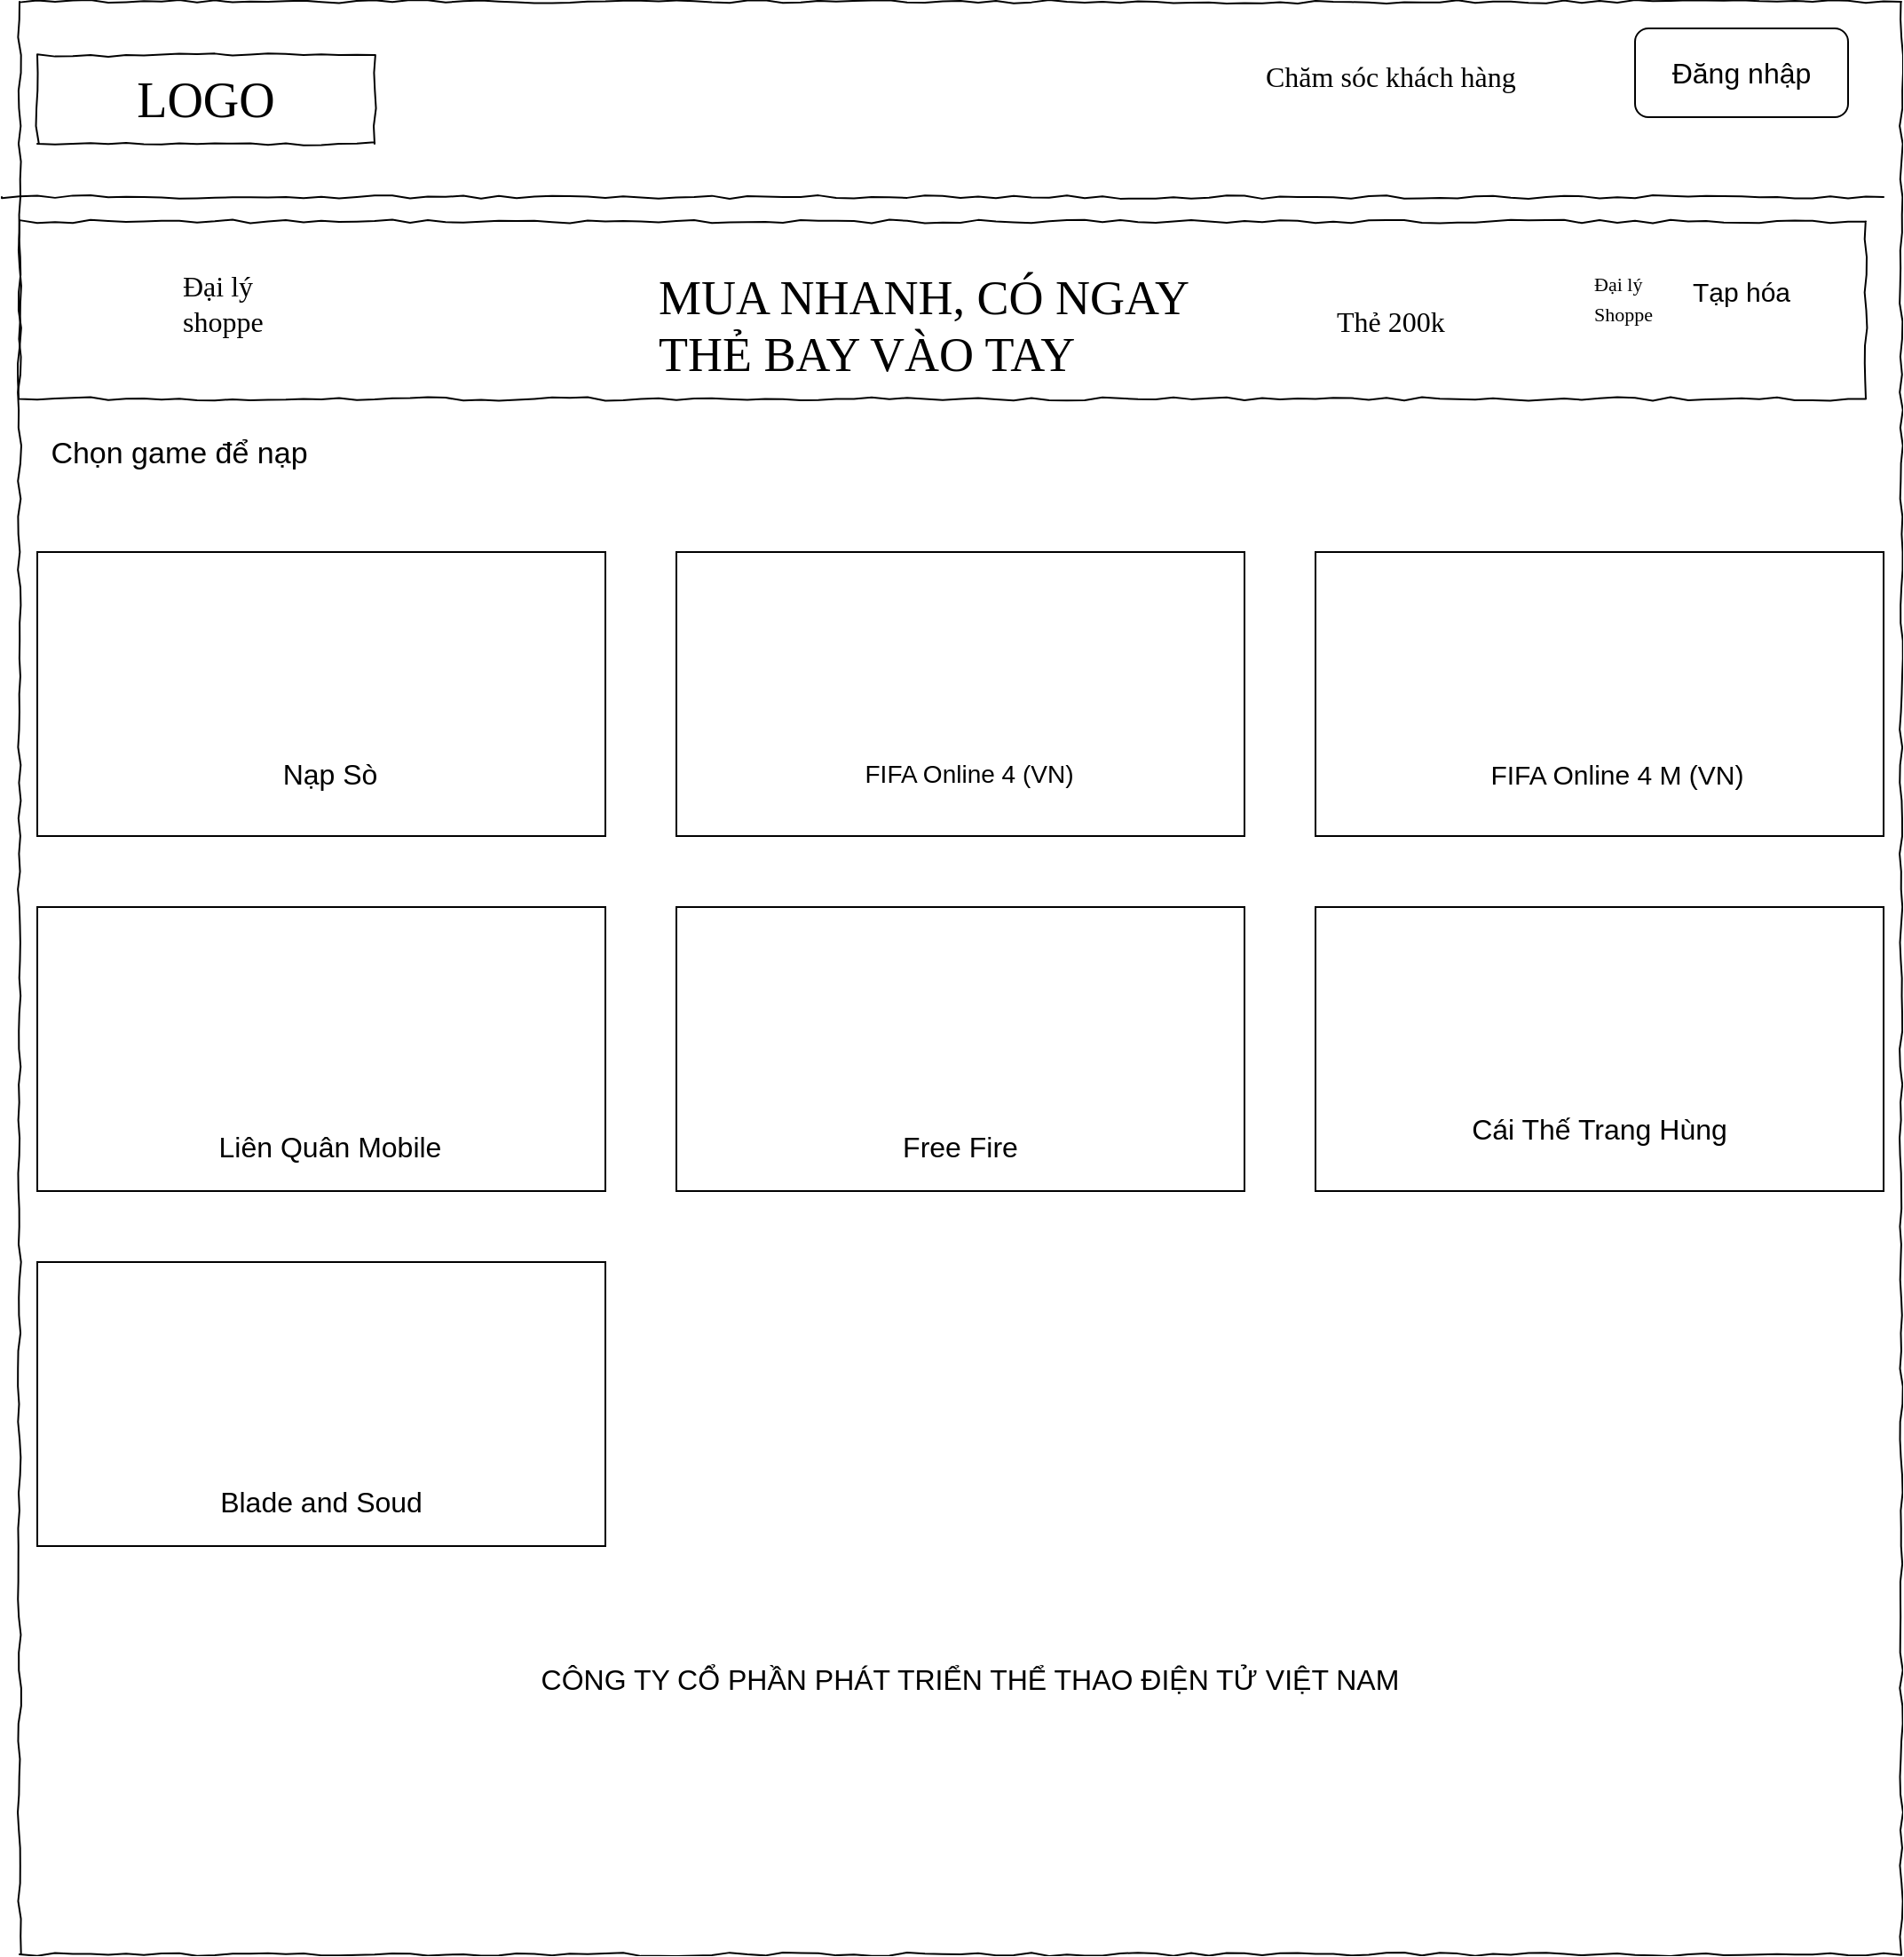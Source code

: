 <mxfile version="21.0.6" type="device"><diagram name="Page-1" id="03018318-947c-dd8e-b7a3-06fadd420f32"><mxGraphModel dx="1323" dy="735" grid="1" gridSize="10" guides="1" tooltips="1" connect="1" arrows="1" fold="1" page="1" pageScale="1" pageWidth="1100" pageHeight="850" background="#ffffff" math="0" shadow="0"><root><mxCell id="0"/><mxCell id="1" parent="0"/><mxCell id="677b7b8949515195-1" value="" style="whiteSpace=wrap;html=1;rounded=0;shadow=0;labelBackgroundColor=none;strokeColor=#000000;strokeWidth=1;fillColor=none;fontFamily=Verdana;fontSize=12;fontColor=#000000;align=center;comic=1;" parent="1" vertex="1"><mxGeometry x="30" y="10" width="1060" height="1100" as="geometry"/></mxCell><mxCell id="677b7b8949515195-2" value="LOGO" style="whiteSpace=wrap;html=1;rounded=0;shadow=0;labelBackgroundColor=none;strokeWidth=1;fontFamily=Verdana;fontSize=28;align=center;comic=1;" parent="1" vertex="1"><mxGeometry x="40" y="40" width="190" height="50" as="geometry"/></mxCell><mxCell id="677b7b8949515195-4" value="&lt;font style=&quot;font-size: 16px;&quot;&gt;Chăm sóc khách hàng&lt;/font&gt;" style="text;html=1;points=[];align=left;verticalAlign=top;spacingTop=-4;fontSize=14;fontFamily=Verdana" parent="1" vertex="1"><mxGeometry x="730" y="40" width="190" height="40" as="geometry"/></mxCell><mxCell id="677b7b8949515195-5" value="&lt;font style=&quot;font-size: 16px;&quot;&gt;Đăng nhập&lt;/font&gt;" style="text;html=1;points=[];align=left;verticalAlign=top;spacingTop=-4;fontSize=14;fontFamily=Verdana" parent="1" vertex="1"><mxGeometry x="950" y="40" width="100" height="20" as="geometry"/></mxCell><mxCell id="677b7b8949515195-9" value="" style="line;strokeWidth=1;html=1;rounded=0;shadow=0;labelBackgroundColor=none;fillColor=none;fontFamily=Verdana;fontSize=14;fontColor=#000000;align=center;comic=1;" parent="1" vertex="1"><mxGeometry x="20" y="90" width="1060" height="60" as="geometry"/></mxCell><mxCell id="677b7b8949515195-10" value="" style="whiteSpace=wrap;html=1;rounded=0;shadow=0;labelBackgroundColor=none;strokeWidth=1;fillColor=none;fontFamily=Verdana;fontSize=12;align=center;comic=1;" parent="1" vertex="1"><mxGeometry x="30" y="133.75" width="1040" height="100" as="geometry"/></mxCell><mxCell id="677b7b8949515195-11" value="&lt;font style=&quot;font-size: 16px;&quot;&gt;Đại lý&amp;nbsp;&lt;br&gt;shoppe&lt;/font&gt;" style="text;html=1;points=[];align=left;verticalAlign=top;spacingTop=-4;fontSize=14;fontFamily=Verdana" parent="1" vertex="1"><mxGeometry x="120" y="157.5" width="80" height="52.5" as="geometry"/></mxCell><mxCell id="677b7b8949515195-12" value="&lt;font style=&quot;font-size: 27px;&quot;&gt;MUA NHANH, CÓ NGAY&amp;nbsp;&lt;br&gt;THẺ BAY VÀO TAY&lt;/font&gt;" style="text;html=1;points=[];align=left;verticalAlign=top;spacingTop=-4;fontSize=14;fontFamily=Verdana" parent="1" vertex="1"><mxGeometry x="388" y="157.5" width="325" height="60" as="geometry"/></mxCell><mxCell id="677b7b8949515195-13" value="&lt;font style=&quot;font-size: 16px;&quot;&gt;Thẻ 200k&lt;/font&gt;" style="text;html=1;points=[];align=left;verticalAlign=top;spacingTop=-4;fontSize=14;fontFamily=Verdana" parent="1" vertex="1"><mxGeometry x="770" y="177.5" width="100" height="22.5" as="geometry"/></mxCell><mxCell id="677b7b8949515195-14" value="&lt;font style=&quot;font-size: 11px;&quot;&gt;Đại lý&amp;nbsp;&lt;br&gt;Shoppe&lt;/font&gt;" style="text;html=1;points=[];align=left;verticalAlign=top;spacingTop=-4;fontSize=14;fontFamily=Verdana" parent="1" vertex="1"><mxGeometry x="915" y="157.5" width="60" height="40" as="geometry"/></mxCell><mxCell id="fryOH_70StkKlUrVEN_K-2" value="&lt;font style=&quot;font-size: 16px;&quot;&gt;Đăng nhập&lt;/font&gt;" style="rounded=1;whiteSpace=wrap;html=1;" vertex="1" parent="1"><mxGeometry x="940" y="25" width="120" height="50" as="geometry"/></mxCell><mxCell id="fryOH_70StkKlUrVEN_K-4" value="&lt;font style=&quot;font-size: 15px;&quot;&gt;Tạp hóa&lt;/font&gt;" style="text;strokeColor=none;align=center;fillColor=none;html=1;verticalAlign=middle;whiteSpace=wrap;rounded=0;" vertex="1" parent="1"><mxGeometry x="960" y="157.5" width="80" height="30" as="geometry"/></mxCell><mxCell id="fryOH_70StkKlUrVEN_K-5" value="&lt;font style=&quot;font-size: 17px;&quot;&gt;Chọn game để nạp&lt;/font&gt;" style="text;strokeColor=none;align=center;fillColor=none;html=1;verticalAlign=middle;whiteSpace=wrap;rounded=0;" vertex="1" parent="1"><mxGeometry x="30" y="250" width="180" height="30" as="geometry"/></mxCell><mxCell id="fryOH_70StkKlUrVEN_K-6" value="&lt;table&gt;&lt;tbody&gt;&lt;tr&gt;&lt;td&gt;&lt;br&gt;&lt;/td&gt;&lt;td&gt;&lt;br&gt;&lt;/td&gt;&lt;td&gt;&lt;br&gt;&lt;/td&gt;&lt;/tr&gt;&lt;tr&gt;&lt;td&gt;&lt;br&gt;&lt;/td&gt;&lt;td&gt;&lt;br&gt;&lt;/td&gt;&lt;td&gt;&lt;br&gt;&lt;/td&gt;&lt;/tr&gt;&lt;tr&gt;&lt;td&gt;&lt;br&gt;&lt;/td&gt;&lt;td&gt;&lt;br&gt;&lt;/td&gt;&lt;td&gt;&lt;br&gt;&lt;/td&gt;&lt;/tr&gt;&lt;/tbody&gt;&lt;/table&gt;" style="text;strokeColor=none;align=center;fillColor=none;html=1;verticalAlign=middle;whiteSpace=wrap;rounded=0;" vertex="1" parent="1"><mxGeometry x="420" y="310" width="60" height="30" as="geometry"/></mxCell><mxCell id="fryOH_70StkKlUrVEN_K-7" value="" style="rounded=0;whiteSpace=wrap;html=1;" vertex="1" parent="1"><mxGeometry x="40" y="320" width="320" height="160" as="geometry"/></mxCell><mxCell id="fryOH_70StkKlUrVEN_K-8" value="" style="rounded=0;whiteSpace=wrap;html=1;" vertex="1" parent="1"><mxGeometry x="400" y="320" width="320" height="160" as="geometry"/></mxCell><mxCell id="fryOH_70StkKlUrVEN_K-9" value="" style="rounded=0;whiteSpace=wrap;html=1;" vertex="1" parent="1"><mxGeometry x="760" y="320" width="320" height="160" as="geometry"/></mxCell><mxCell id="fryOH_70StkKlUrVEN_K-10" value="" style="rounded=0;whiteSpace=wrap;html=1;" vertex="1" parent="1"><mxGeometry x="40" y="520" width="320" height="160" as="geometry"/></mxCell><mxCell id="fryOH_70StkKlUrVEN_K-11" value="" style="rounded=0;whiteSpace=wrap;html=1;" vertex="1" parent="1"><mxGeometry x="400" y="520" width="320" height="160" as="geometry"/></mxCell><mxCell id="fryOH_70StkKlUrVEN_K-12" value="" style="rounded=0;whiteSpace=wrap;html=1;" vertex="1" parent="1"><mxGeometry x="760" y="520" width="320" height="160" as="geometry"/></mxCell><mxCell id="fryOH_70StkKlUrVEN_K-13" value="" style="rounded=0;whiteSpace=wrap;html=1;" vertex="1" parent="1"><mxGeometry x="40" y="720" width="320" height="160" as="geometry"/></mxCell><mxCell id="fryOH_70StkKlUrVEN_K-14" value="&lt;font style=&quot;font-size: 16px;&quot;&gt;Nạp Sò&lt;/font&gt;" style="text;strokeColor=none;align=center;fillColor=none;html=1;verticalAlign=middle;whiteSpace=wrap;rounded=0;" vertex="1" parent="1"><mxGeometry x="170" y="430" width="70" height="30" as="geometry"/></mxCell><mxCell id="fryOH_70StkKlUrVEN_K-15" value="&lt;font style=&quot;font-size: 14px;&quot;&gt;FIFA Online 4 (VN)&lt;/font&gt;" style="text;strokeColor=none;align=center;fillColor=none;html=1;verticalAlign=middle;whiteSpace=wrap;rounded=0;" vertex="1" parent="1"><mxGeometry x="500" y="430" width="130" height="30" as="geometry"/></mxCell><mxCell id="fryOH_70StkKlUrVEN_K-16" value="&lt;font style=&quot;font-size: 15px;&quot;&gt;FIFA Online 4 M (VN)&lt;/font&gt;" style="text;strokeColor=none;align=center;fillColor=none;html=1;verticalAlign=middle;whiteSpace=wrap;rounded=0;" vertex="1" parent="1"><mxGeometry x="850" y="430" width="160" height="30" as="geometry"/></mxCell><mxCell id="fryOH_70StkKlUrVEN_K-17" value="&lt;font style=&quot;font-size: 16px;&quot;&gt;Liên Quân Mobile&lt;/font&gt;" style="text;strokeColor=none;align=center;fillColor=none;html=1;verticalAlign=middle;whiteSpace=wrap;rounded=0;" vertex="1" parent="1"><mxGeometry x="130" y="640" width="150" height="30" as="geometry"/></mxCell><mxCell id="fryOH_70StkKlUrVEN_K-18" value="&lt;font style=&quot;font-size: 16px;&quot;&gt;Free Fire&lt;/font&gt;" style="text;strokeColor=none;align=center;fillColor=none;html=1;verticalAlign=middle;whiteSpace=wrap;rounded=0;" vertex="1" parent="1"><mxGeometry x="495" y="640" width="130" height="30" as="geometry"/></mxCell><mxCell id="fryOH_70StkKlUrVEN_K-19" value="&lt;font style=&quot;font-size: 16px;&quot;&gt;Cái Thế Trang Hùng&lt;/font&gt;" style="text;strokeColor=none;align=center;fillColor=none;html=1;verticalAlign=middle;whiteSpace=wrap;rounded=0;" vertex="1" parent="1"><mxGeometry x="835" y="630" width="170" height="30" as="geometry"/></mxCell><mxCell id="fryOH_70StkKlUrVEN_K-20" value="&lt;font style=&quot;font-size: 16px;&quot;&gt;Blade and Soud&lt;/font&gt;" style="text;strokeColor=none;align=center;fillColor=none;html=1;verticalAlign=middle;whiteSpace=wrap;rounded=0;" vertex="1" parent="1"><mxGeometry x="125" y="840" width="150" height="30" as="geometry"/></mxCell><mxCell id="fryOH_70StkKlUrVEN_K-21" value="&lt;font style=&quot;font-size: 16px;&quot;&gt;CÔNG TY CỔ PHẦN PHÁT TRIỂN THỂ THAO ĐIỆN TỬ VIỆT NAM&lt;/font&gt;" style="text;strokeColor=none;align=center;fillColor=none;html=1;verticalAlign=middle;whiteSpace=wrap;rounded=0;" vertex="1" parent="1"><mxGeometry x="318.75" y="930" width="492.5" height="50" as="geometry"/></mxCell></root></mxGraphModel></diagram></mxfile>